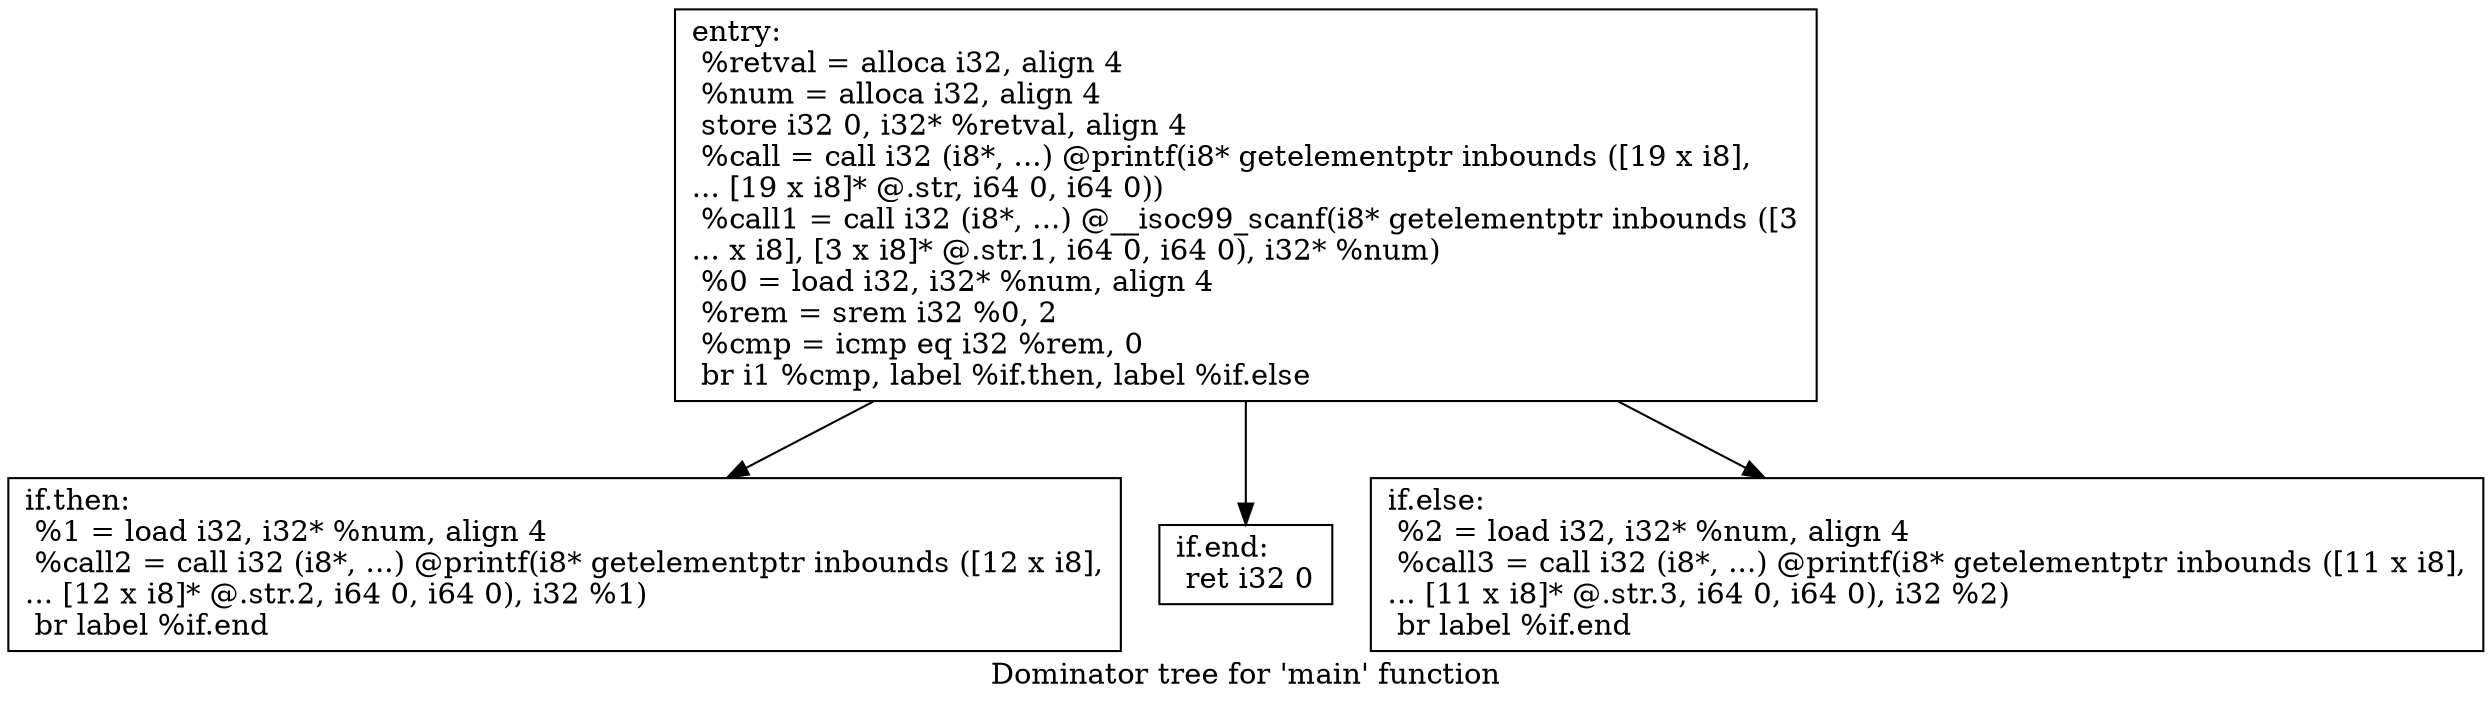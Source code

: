 digraph "Dominator tree for 'main' function" {
	label="Dominator tree for 'main' function";

	Node0x5572994aea60 [shape=record,label="{entry:\l  %retval = alloca i32, align 4\l  %num = alloca i32, align 4\l  store i32 0, i32* %retval, align 4\l  %call = call i32 (i8*, ...) @printf(i8* getelementptr inbounds ([19 x i8],\l... [19 x i8]* @.str, i64 0, i64 0))\l  %call1 = call i32 (i8*, ...) @__isoc99_scanf(i8* getelementptr inbounds ([3\l... x i8], [3 x i8]* @.str.1, i64 0, i64 0), i32* %num)\l  %0 = load i32, i32* %num, align 4\l  %rem = srem i32 %0, 2\l  %cmp = icmp eq i32 %rem, 0\l  br i1 %cmp, label %if.then, label %if.else\l}"];
	Node0x5572994aea60 -> Node0x5572994aeed0;
	Node0x5572994aea60 -> Node0x5572994aef30;
	Node0x5572994aea60 -> Node0x5572994aef90;
	Node0x5572994aeed0 [shape=record,label="{if.then:                                          \l  %1 = load i32, i32* %num, align 4\l  %call2 = call i32 (i8*, ...) @printf(i8* getelementptr inbounds ([12 x i8],\l... [12 x i8]* @.str.2, i64 0, i64 0), i32 %1)\l  br label %if.end\l}"];
	Node0x5572994aef30 [shape=record,label="{if.end:                                           \l  ret i32 0\l}"];
	Node0x5572994aef90 [shape=record,label="{if.else:                                          \l  %2 = load i32, i32* %num, align 4\l  %call3 = call i32 (i8*, ...) @printf(i8* getelementptr inbounds ([11 x i8],\l... [11 x i8]* @.str.3, i64 0, i64 0), i32 %2)\l  br label %if.end\l}"];
}

